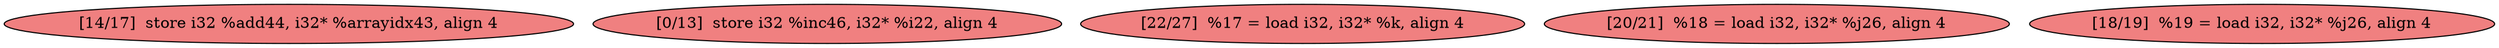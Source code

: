
digraph G {


node255 [fillcolor=lightcoral,label="[14/17]  store i32 %add44, i32* %arrayidx43, align 4",shape=ellipse,style=filled ]
node254 [fillcolor=lightcoral,label="[0/13]  store i32 %inc46, i32* %i22, align 4",shape=ellipse,style=filled ]
node253 [fillcolor=lightcoral,label="[22/27]  %17 = load i32, i32* %k, align 4",shape=ellipse,style=filled ]
node251 [fillcolor=lightcoral,label="[20/21]  %18 = load i32, i32* %j26, align 4",shape=ellipse,style=filled ]
node252 [fillcolor=lightcoral,label="[18/19]  %19 = load i32, i32* %j26, align 4",shape=ellipse,style=filled ]



}
